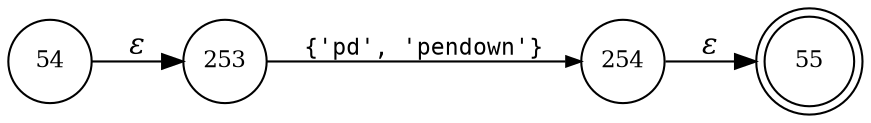 digraph ATN {
rankdir=LR;
s55[fontsize=11, label="55", shape=doublecircle, fixedsize=true, width=.6];
s54[fontsize=11,label="54", shape=circle, fixedsize=true, width=.55, peripheries=1];
s253[fontsize=11,label="253", shape=circle, fixedsize=true, width=.55, peripheries=1];
s254[fontsize=11,label="254", shape=circle, fixedsize=true, width=.55, peripheries=1];
s54 -> s253 [fontname="Times-Italic", label="&epsilon;"];
s253 -> s254 [fontsize=11, fontname="Courier", arrowsize=.7, label = "{'pd', 'pendown'}", arrowhead = normal];
s254 -> s55 [fontname="Times-Italic", label="&epsilon;"];
}